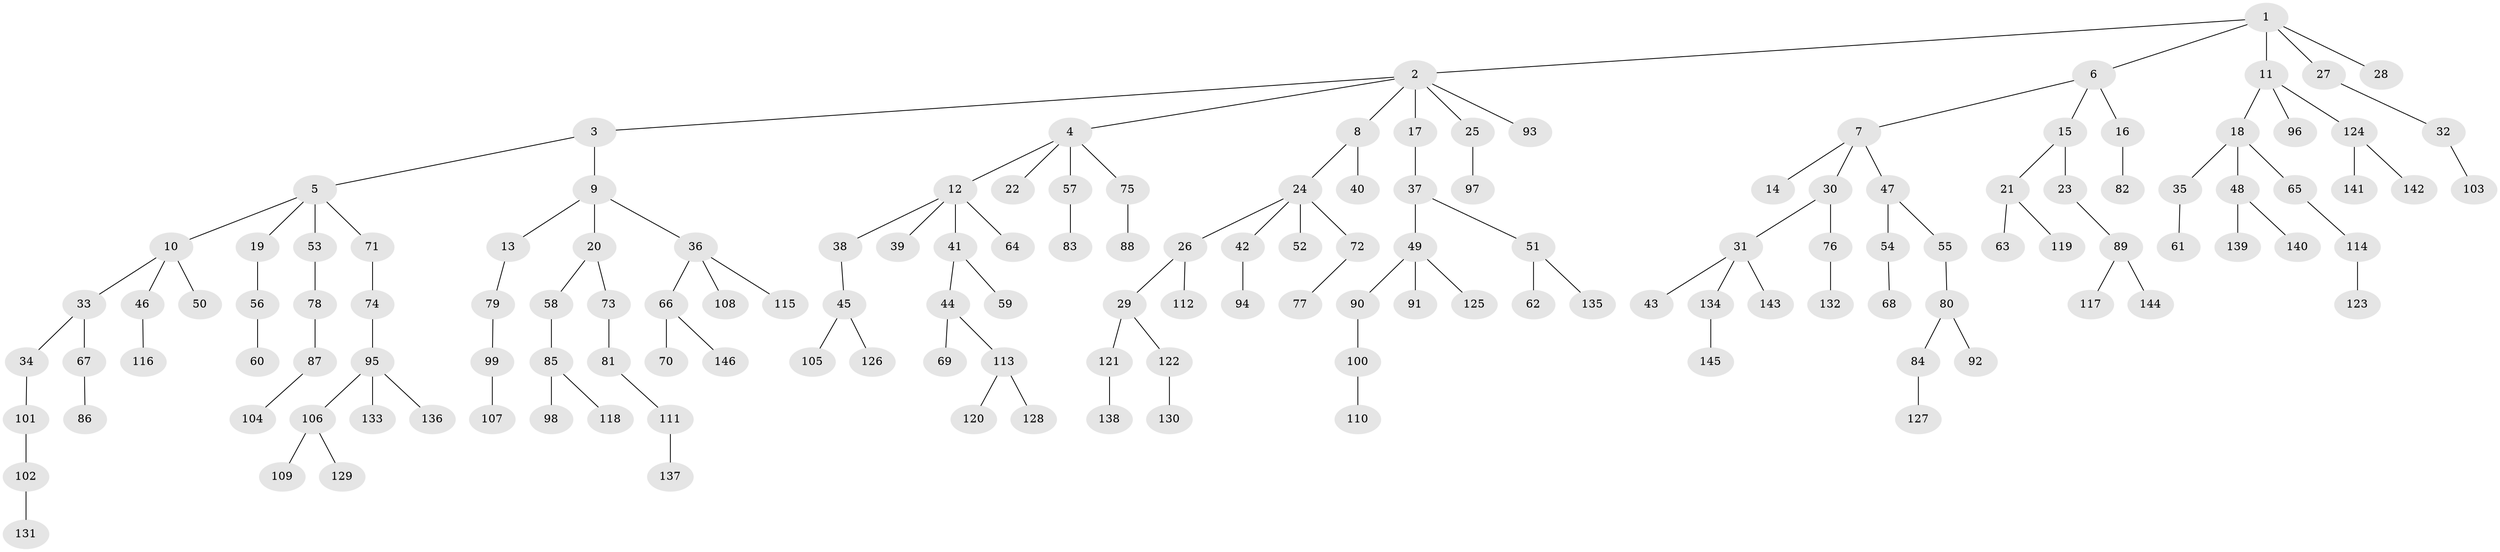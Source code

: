 // Generated by graph-tools (version 1.1) at 2025/52/03/09/25 04:52:41]
// undirected, 146 vertices, 145 edges
graph export_dot {
graph [start="1"]
  node [color=gray90,style=filled];
  1;
  2;
  3;
  4;
  5;
  6;
  7;
  8;
  9;
  10;
  11;
  12;
  13;
  14;
  15;
  16;
  17;
  18;
  19;
  20;
  21;
  22;
  23;
  24;
  25;
  26;
  27;
  28;
  29;
  30;
  31;
  32;
  33;
  34;
  35;
  36;
  37;
  38;
  39;
  40;
  41;
  42;
  43;
  44;
  45;
  46;
  47;
  48;
  49;
  50;
  51;
  52;
  53;
  54;
  55;
  56;
  57;
  58;
  59;
  60;
  61;
  62;
  63;
  64;
  65;
  66;
  67;
  68;
  69;
  70;
  71;
  72;
  73;
  74;
  75;
  76;
  77;
  78;
  79;
  80;
  81;
  82;
  83;
  84;
  85;
  86;
  87;
  88;
  89;
  90;
  91;
  92;
  93;
  94;
  95;
  96;
  97;
  98;
  99;
  100;
  101;
  102;
  103;
  104;
  105;
  106;
  107;
  108;
  109;
  110;
  111;
  112;
  113;
  114;
  115;
  116;
  117;
  118;
  119;
  120;
  121;
  122;
  123;
  124;
  125;
  126;
  127;
  128;
  129;
  130;
  131;
  132;
  133;
  134;
  135;
  136;
  137;
  138;
  139;
  140;
  141;
  142;
  143;
  144;
  145;
  146;
  1 -- 2;
  1 -- 6;
  1 -- 11;
  1 -- 27;
  1 -- 28;
  2 -- 3;
  2 -- 4;
  2 -- 8;
  2 -- 17;
  2 -- 25;
  2 -- 93;
  3 -- 5;
  3 -- 9;
  4 -- 12;
  4 -- 22;
  4 -- 57;
  4 -- 75;
  5 -- 10;
  5 -- 19;
  5 -- 53;
  5 -- 71;
  6 -- 7;
  6 -- 15;
  6 -- 16;
  7 -- 14;
  7 -- 30;
  7 -- 47;
  8 -- 24;
  8 -- 40;
  9 -- 13;
  9 -- 20;
  9 -- 36;
  10 -- 33;
  10 -- 46;
  10 -- 50;
  11 -- 18;
  11 -- 96;
  11 -- 124;
  12 -- 38;
  12 -- 39;
  12 -- 41;
  12 -- 64;
  13 -- 79;
  15 -- 21;
  15 -- 23;
  16 -- 82;
  17 -- 37;
  18 -- 35;
  18 -- 48;
  18 -- 65;
  19 -- 56;
  20 -- 58;
  20 -- 73;
  21 -- 63;
  21 -- 119;
  23 -- 89;
  24 -- 26;
  24 -- 42;
  24 -- 52;
  24 -- 72;
  25 -- 97;
  26 -- 29;
  26 -- 112;
  27 -- 32;
  29 -- 121;
  29 -- 122;
  30 -- 31;
  30 -- 76;
  31 -- 43;
  31 -- 134;
  31 -- 143;
  32 -- 103;
  33 -- 34;
  33 -- 67;
  34 -- 101;
  35 -- 61;
  36 -- 66;
  36 -- 108;
  36 -- 115;
  37 -- 49;
  37 -- 51;
  38 -- 45;
  41 -- 44;
  41 -- 59;
  42 -- 94;
  44 -- 69;
  44 -- 113;
  45 -- 105;
  45 -- 126;
  46 -- 116;
  47 -- 54;
  47 -- 55;
  48 -- 139;
  48 -- 140;
  49 -- 90;
  49 -- 91;
  49 -- 125;
  51 -- 62;
  51 -- 135;
  53 -- 78;
  54 -- 68;
  55 -- 80;
  56 -- 60;
  57 -- 83;
  58 -- 85;
  65 -- 114;
  66 -- 70;
  66 -- 146;
  67 -- 86;
  71 -- 74;
  72 -- 77;
  73 -- 81;
  74 -- 95;
  75 -- 88;
  76 -- 132;
  78 -- 87;
  79 -- 99;
  80 -- 84;
  80 -- 92;
  81 -- 111;
  84 -- 127;
  85 -- 98;
  85 -- 118;
  87 -- 104;
  89 -- 117;
  89 -- 144;
  90 -- 100;
  95 -- 106;
  95 -- 133;
  95 -- 136;
  99 -- 107;
  100 -- 110;
  101 -- 102;
  102 -- 131;
  106 -- 109;
  106 -- 129;
  111 -- 137;
  113 -- 120;
  113 -- 128;
  114 -- 123;
  121 -- 138;
  122 -- 130;
  124 -- 141;
  124 -- 142;
  134 -- 145;
}

